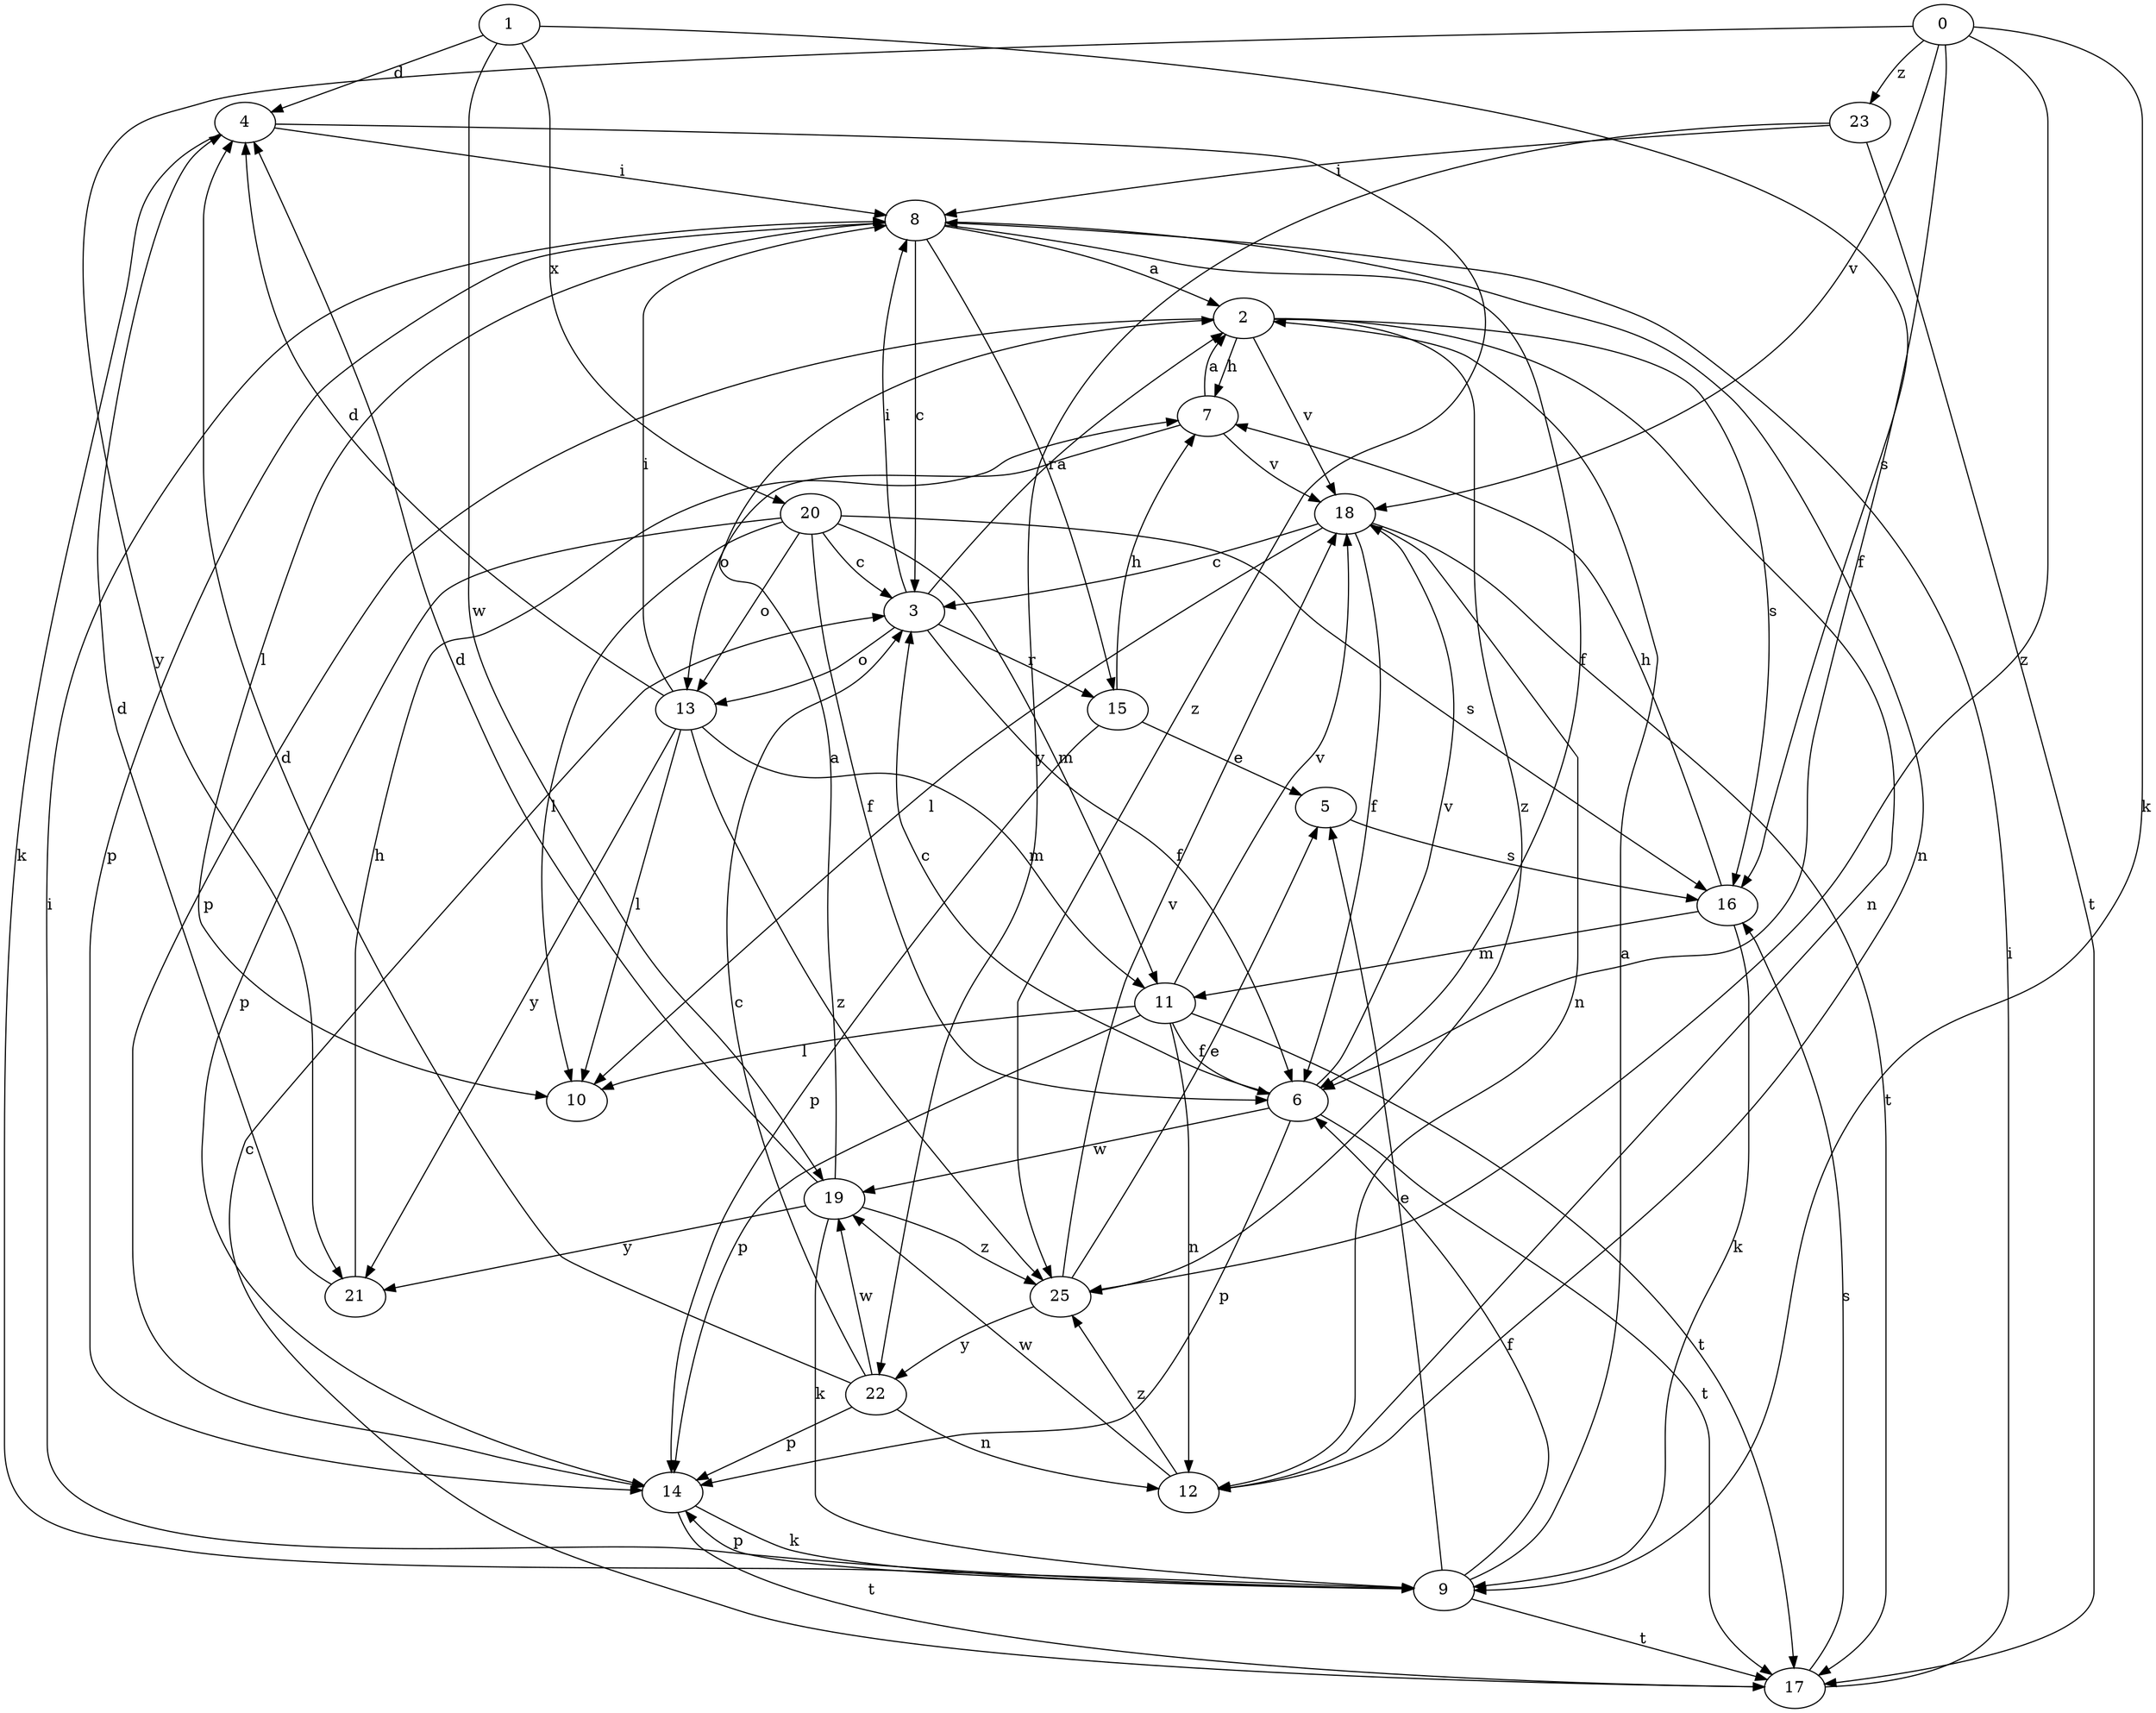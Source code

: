 strict digraph  {
1;
2;
3;
4;
5;
6;
7;
8;
9;
10;
0;
11;
12;
13;
14;
15;
16;
17;
18;
19;
20;
21;
22;
23;
25;
1 -> 4  [label=d];
1 -> 16  [label=s];
1 -> 19  [label=w];
1 -> 20  [label=x];
2 -> 7  [label=h];
2 -> 12  [label=n];
2 -> 14  [label=p];
2 -> 16  [label=s];
2 -> 18  [label=v];
2 -> 25  [label=z];
3 -> 2  [label=a];
3 -> 6  [label=f];
3 -> 8  [label=i];
3 -> 13  [label=o];
3 -> 15  [label=r];
4 -> 8  [label=i];
4 -> 9  [label=k];
4 -> 25  [label=z];
5 -> 16  [label=s];
6 -> 3  [label=c];
6 -> 14  [label=p];
6 -> 17  [label=t];
6 -> 18  [label=v];
6 -> 19  [label=w];
7 -> 2  [label=a];
7 -> 13  [label=o];
7 -> 18  [label=v];
8 -> 2  [label=a];
8 -> 3  [label=c];
8 -> 6  [label=f];
8 -> 10  [label=l];
8 -> 12  [label=n];
8 -> 14  [label=p];
8 -> 15  [label=r];
9 -> 2  [label=a];
9 -> 5  [label=e];
9 -> 6  [label=f];
9 -> 8  [label=i];
9 -> 14  [label=p];
9 -> 17  [label=t];
0 -> 6  [label=f];
0 -> 9  [label=k];
0 -> 18  [label=v];
0 -> 21  [label=y];
0 -> 23  [label=z];
0 -> 25  [label=z];
11 -> 6  [label=f];
11 -> 10  [label=l];
11 -> 12  [label=n];
11 -> 14  [label=p];
11 -> 17  [label=t];
11 -> 18  [label=v];
12 -> 19  [label=w];
12 -> 25  [label=z];
13 -> 4  [label=d];
13 -> 8  [label=i];
13 -> 10  [label=l];
13 -> 11  [label=m];
13 -> 21  [label=y];
13 -> 25  [label=z];
14 -> 9  [label=k];
14 -> 17  [label=t];
15 -> 5  [label=e];
15 -> 7  [label=h];
15 -> 14  [label=p];
16 -> 7  [label=h];
16 -> 9  [label=k];
16 -> 11  [label=m];
17 -> 3  [label=c];
17 -> 8  [label=i];
17 -> 16  [label=s];
18 -> 3  [label=c];
18 -> 6  [label=f];
18 -> 10  [label=l];
18 -> 12  [label=n];
18 -> 17  [label=t];
19 -> 2  [label=a];
19 -> 4  [label=d];
19 -> 9  [label=k];
19 -> 21  [label=y];
19 -> 25  [label=z];
20 -> 3  [label=c];
20 -> 6  [label=f];
20 -> 10  [label=l];
20 -> 11  [label=m];
20 -> 13  [label=o];
20 -> 14  [label=p];
20 -> 16  [label=s];
21 -> 4  [label=d];
21 -> 7  [label=h];
22 -> 3  [label=c];
22 -> 4  [label=d];
22 -> 12  [label=n];
22 -> 14  [label=p];
22 -> 19  [label=w];
23 -> 8  [label=i];
23 -> 17  [label=t];
23 -> 22  [label=y];
25 -> 5  [label=e];
25 -> 18  [label=v];
25 -> 22  [label=y];
}
